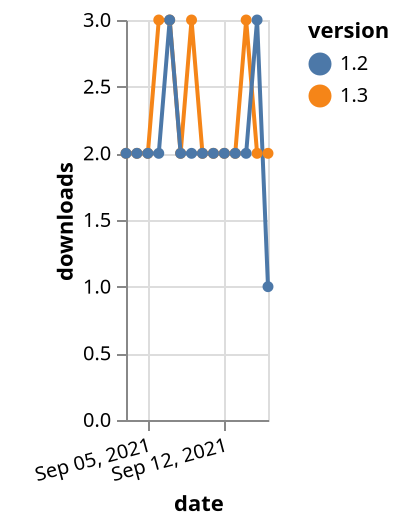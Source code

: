 {"$schema": "https://vega.github.io/schema/vega-lite/v5.json", "description": "A simple bar chart with embedded data.", "data": {"values": [{"date": "2021-09-03", "total": 2085, "delta": 2, "version": "1.3"}, {"date": "2021-09-04", "total": 2087, "delta": 2, "version": "1.3"}, {"date": "2021-09-05", "total": 2089, "delta": 2, "version": "1.3"}, {"date": "2021-09-06", "total": 2092, "delta": 3, "version": "1.3"}, {"date": "2021-09-07", "total": 2095, "delta": 3, "version": "1.3"}, {"date": "2021-09-08", "total": 2097, "delta": 2, "version": "1.3"}, {"date": "2021-09-09", "total": 2100, "delta": 3, "version": "1.3"}, {"date": "2021-09-10", "total": 2102, "delta": 2, "version": "1.3"}, {"date": "2021-09-11", "total": 2104, "delta": 2, "version": "1.3"}, {"date": "2021-09-12", "total": 2106, "delta": 2, "version": "1.3"}, {"date": "2021-09-13", "total": 2108, "delta": 2, "version": "1.3"}, {"date": "2021-09-14", "total": 2111, "delta": 3, "version": "1.3"}, {"date": "2021-09-15", "total": 2113, "delta": 2, "version": "1.3"}, {"date": "2021-09-16", "total": 2115, "delta": 2, "version": "1.3"}, {"date": "2021-09-03", "total": 1959, "delta": 2, "version": "1.2"}, {"date": "2021-09-04", "total": 1961, "delta": 2, "version": "1.2"}, {"date": "2021-09-05", "total": 1963, "delta": 2, "version": "1.2"}, {"date": "2021-09-06", "total": 1965, "delta": 2, "version": "1.2"}, {"date": "2021-09-07", "total": 1968, "delta": 3, "version": "1.2"}, {"date": "2021-09-08", "total": 1970, "delta": 2, "version": "1.2"}, {"date": "2021-09-09", "total": 1972, "delta": 2, "version": "1.2"}, {"date": "2021-09-10", "total": 1974, "delta": 2, "version": "1.2"}, {"date": "2021-09-11", "total": 1976, "delta": 2, "version": "1.2"}, {"date": "2021-09-12", "total": 1978, "delta": 2, "version": "1.2"}, {"date": "2021-09-13", "total": 1980, "delta": 2, "version": "1.2"}, {"date": "2021-09-14", "total": 1982, "delta": 2, "version": "1.2"}, {"date": "2021-09-15", "total": 1985, "delta": 3, "version": "1.2"}, {"date": "2021-09-16", "total": 1986, "delta": 1, "version": "1.2"}]}, "width": "container", "mark": {"type": "line", "point": {"filled": true}}, "encoding": {"x": {"field": "date", "type": "temporal", "timeUnit": "yearmonthdate", "title": "date", "axis": {"labelAngle": -15}}, "y": {"field": "delta", "type": "quantitative", "title": "downloads"}, "color": {"field": "version", "type": "nominal"}, "tooltip": {"field": "delta"}}}